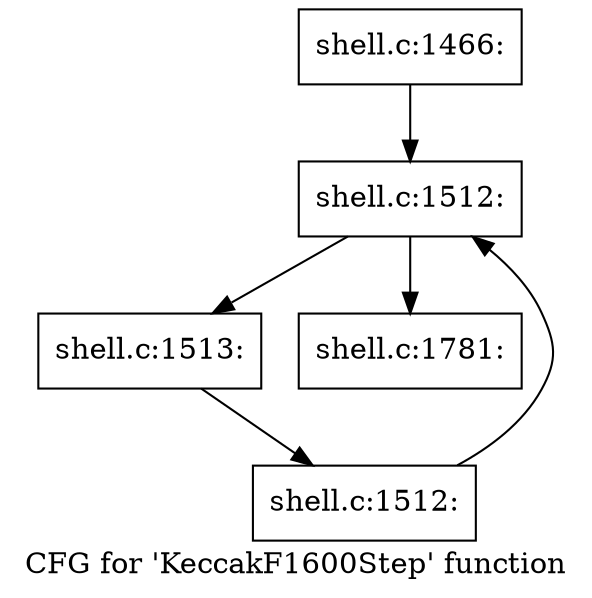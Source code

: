 digraph "CFG for 'KeccakF1600Step' function" {
	label="CFG for 'KeccakF1600Step' function";

	Node0x560276760fa0 [shape=record,label="{shell.c:1466:}"];
	Node0x560276760fa0 -> Node0x56027676b380;
	Node0x56027676b380 [shape=record,label="{shell.c:1512:}"];
	Node0x56027676b380 -> Node0x56027676b5a0;
	Node0x56027676b380 -> Node0x56027676b1d0;
	Node0x56027676b5a0 [shape=record,label="{shell.c:1513:}"];
	Node0x56027676b5a0 -> Node0x56027676b510;
	Node0x56027676b510 [shape=record,label="{shell.c:1512:}"];
	Node0x56027676b510 -> Node0x56027676b380;
	Node0x56027676b1d0 [shape=record,label="{shell.c:1781:}"];
}
